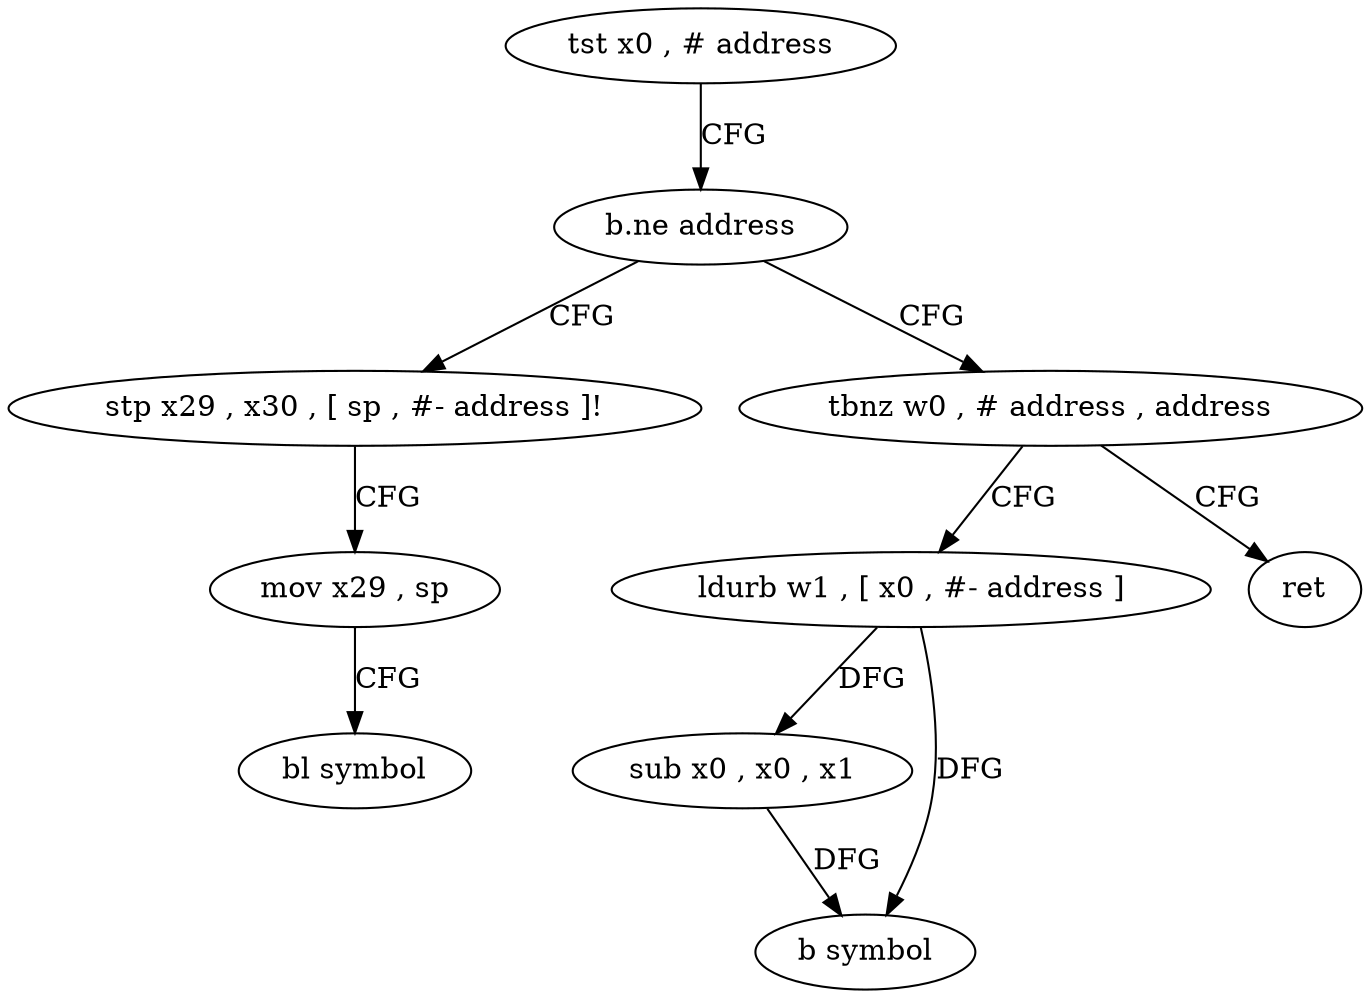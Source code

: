 digraph "func" {
"177720" [label = "tst x0 , # address" ]
"177724" [label = "b.ne address" ]
"177748" [label = "stp x29 , x30 , [ sp , #- address ]!" ]
"177728" [label = "tbnz w0 , # address , address" ]
"177752" [label = "mov x29 , sp" ]
"177756" [label = "bl symbol" ]
"177736" [label = "ldurb w1 , [ x0 , #- address ]" ]
"177732" [label = "ret" ]
"177740" [label = "sub x0 , x0 , x1" ]
"177744" [label = "b symbol" ]
"177720" -> "177724" [ label = "CFG" ]
"177724" -> "177748" [ label = "CFG" ]
"177724" -> "177728" [ label = "CFG" ]
"177748" -> "177752" [ label = "CFG" ]
"177728" -> "177736" [ label = "CFG" ]
"177728" -> "177732" [ label = "CFG" ]
"177752" -> "177756" [ label = "CFG" ]
"177736" -> "177740" [ label = "DFG" ]
"177736" -> "177744" [ label = "DFG" ]
"177740" -> "177744" [ label = "DFG" ]
}
